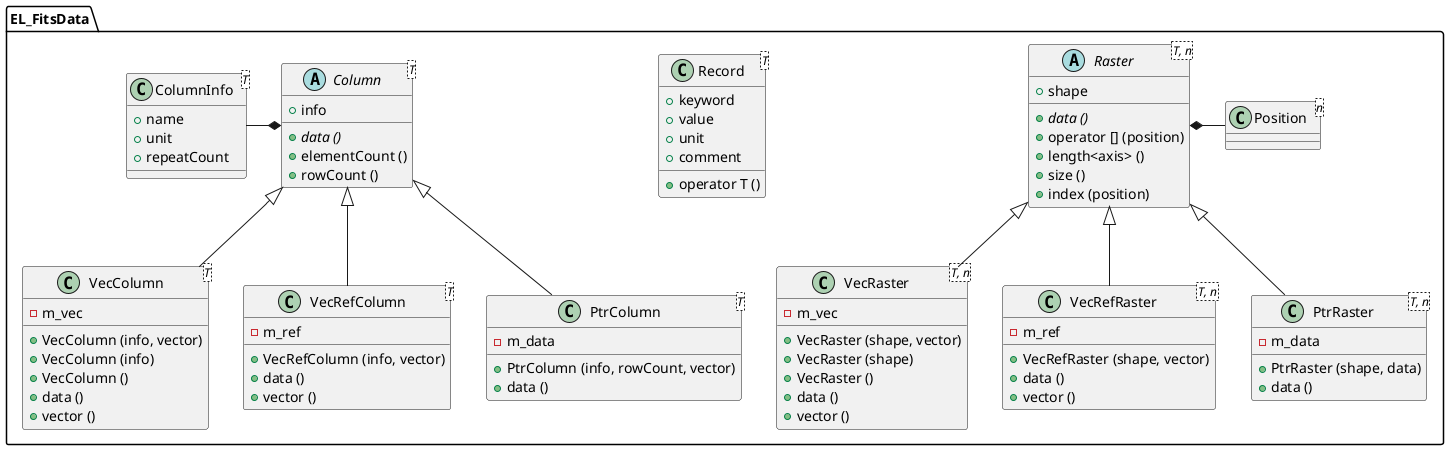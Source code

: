 @startuml

package EL_FitsData {

Raster <|-- VecRaster
Raster <|-- VecRefRaster
Raster <|-- PtrRaster
Raster *- Position

Record -[hidden] Record

Column <|-- VecColumn
Column <|-- VecRefColumn
Column <|-- PtrColumn
ColumnInfo -* Column

class Position<n> {
}

abstract class Raster<T, n> {
+ shape
+ {abstract} data ()
+ operator [] (position)
+ length<axis> ()
+ size ()
+ index (position)
}

class VecRaster<T, n> {
- m_vec
+ VecRaster (shape, vector)
+ VecRaster (shape)
+ VecRaster ()
+ data ()
+ vector ()
}

class VecRefRaster<T, n> {
- m_ref
+ VecRefRaster (shape, vector)
+ data ()
+ vector ()
}

class PtrRaster<T, n> {
- m_data
+ PtrRaster (shape, data)
+ data ()
}

class Record<T> {
+ keyword
+ value
+ unit
+ comment
+ operator T ()
}

class ColumnInfo<T> {
+ name
+ unit
+ repeatCount
}

abstract class Column<T> {
+ info
+ {abstract} data ()
+ elementCount ()
+ rowCount ()
}

class VecColumn<T> {
- m_vec
+ VecColumn (info, vector)
+ VecColumn (info)
+ VecColumn ()
+ data ()
+ vector ()
}

class VecRefColumn<T> {
- m_ref
+ VecRefColumn (info, vector)
+ data ()
+ vector ()
}

class PtrColumn<T> {
- m_data
+ PtrColumn (info, rowCount, vector)
+ data ()
}

}

@enduml
